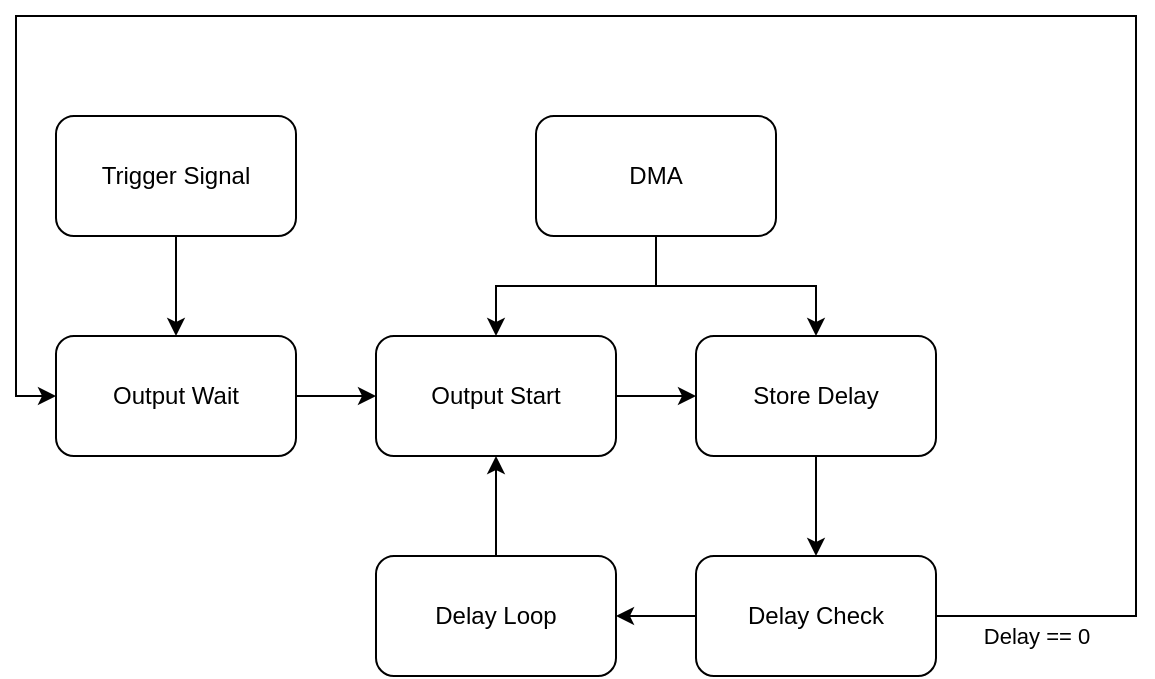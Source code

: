 <mxfile version="28.0.7">
  <diagram name="Page-1" id="51U3SxeLJDck-y0J5X7e">
    <mxGraphModel dx="900" dy="590" grid="0" gridSize="10" guides="1" tooltips="1" connect="1" arrows="1" fold="1" page="1" pageScale="1" pageWidth="850" pageHeight="1100" math="0" shadow="0">
      <root>
        <mxCell id="0" />
        <mxCell id="1" parent="0" />
        <mxCell id="WaS1l_etVZVV-1lpU_67-5" style="edgeStyle=orthogonalEdgeStyle;rounded=0;orthogonalLoop=1;jettySize=auto;html=1;entryX=0.5;entryY=0;entryDx=0;entryDy=0;" edge="1" parent="1" source="WaS1l_etVZVV-1lpU_67-2" target="WaS1l_etVZVV-1lpU_67-3">
          <mxGeometry relative="1" as="geometry" />
        </mxCell>
        <mxCell id="WaS1l_etVZVV-1lpU_67-2" value="Trigger Signal" style="rounded=1;whiteSpace=wrap;html=1;" vertex="1" parent="1">
          <mxGeometry x="160" y="110" width="120" height="60" as="geometry" />
        </mxCell>
        <mxCell id="WaS1l_etVZVV-1lpU_67-7" style="edgeStyle=orthogonalEdgeStyle;rounded=0;orthogonalLoop=1;jettySize=auto;html=1;entryX=0;entryY=0.5;entryDx=0;entryDy=0;" edge="1" parent="1" source="WaS1l_etVZVV-1lpU_67-3" target="WaS1l_etVZVV-1lpU_67-6">
          <mxGeometry relative="1" as="geometry">
            <mxPoint x="310" y="250" as="targetPoint" />
          </mxGeometry>
        </mxCell>
        <mxCell id="WaS1l_etVZVV-1lpU_67-3" value="Output Wait" style="rounded=1;whiteSpace=wrap;html=1;" vertex="1" parent="1">
          <mxGeometry x="160" y="220" width="120" height="60" as="geometry" />
        </mxCell>
        <mxCell id="WaS1l_etVZVV-1lpU_67-8" style="edgeStyle=orthogonalEdgeStyle;rounded=0;orthogonalLoop=1;jettySize=auto;html=1;entryX=0.5;entryY=0;entryDx=0;entryDy=0;" edge="1" parent="1" source="WaS1l_etVZVV-1lpU_67-4" target="WaS1l_etVZVV-1lpU_67-6">
          <mxGeometry relative="1" as="geometry" />
        </mxCell>
        <mxCell id="WaS1l_etVZVV-1lpU_67-10" style="edgeStyle=orthogonalEdgeStyle;rounded=0;orthogonalLoop=1;jettySize=auto;html=1;entryX=0.5;entryY=0;entryDx=0;entryDy=0;" edge="1" parent="1" source="WaS1l_etVZVV-1lpU_67-4" target="WaS1l_etVZVV-1lpU_67-9">
          <mxGeometry relative="1" as="geometry" />
        </mxCell>
        <mxCell id="WaS1l_etVZVV-1lpU_67-4" value="DMA" style="rounded=1;whiteSpace=wrap;html=1;" vertex="1" parent="1">
          <mxGeometry x="400" y="110" width="120" height="60" as="geometry" />
        </mxCell>
        <mxCell id="WaS1l_etVZVV-1lpU_67-11" style="edgeStyle=orthogonalEdgeStyle;rounded=0;orthogonalLoop=1;jettySize=auto;html=1;entryX=0;entryY=0.5;entryDx=0;entryDy=0;" edge="1" parent="1" source="WaS1l_etVZVV-1lpU_67-6" target="WaS1l_etVZVV-1lpU_67-9">
          <mxGeometry relative="1" as="geometry" />
        </mxCell>
        <mxCell id="WaS1l_etVZVV-1lpU_67-6" value="Output Start" style="rounded=1;whiteSpace=wrap;html=1;" vertex="1" parent="1">
          <mxGeometry x="320" y="220" width="120" height="60" as="geometry" />
        </mxCell>
        <mxCell id="WaS1l_etVZVV-1lpU_67-13" style="edgeStyle=orthogonalEdgeStyle;rounded=0;orthogonalLoop=1;jettySize=auto;html=1;entryX=0.5;entryY=0;entryDx=0;entryDy=0;" edge="1" parent="1" source="WaS1l_etVZVV-1lpU_67-9" target="WaS1l_etVZVV-1lpU_67-12">
          <mxGeometry relative="1" as="geometry" />
        </mxCell>
        <mxCell id="WaS1l_etVZVV-1lpU_67-9" value="Store Delay" style="rounded=1;whiteSpace=wrap;html=1;" vertex="1" parent="1">
          <mxGeometry x="480" y="220" width="120" height="60" as="geometry" />
        </mxCell>
        <mxCell id="WaS1l_etVZVV-1lpU_67-14" style="edgeStyle=orthogonalEdgeStyle;rounded=0;orthogonalLoop=1;jettySize=auto;html=1;entryX=0;entryY=0.5;entryDx=0;entryDy=0;" edge="1" parent="1" source="WaS1l_etVZVV-1lpU_67-12" target="WaS1l_etVZVV-1lpU_67-3">
          <mxGeometry relative="1" as="geometry">
            <Array as="points">
              <mxPoint x="700" y="60" />
              <mxPoint x="140" y="60" />
              <mxPoint x="140" y="250" />
            </Array>
          </mxGeometry>
        </mxCell>
        <mxCell id="WaS1l_etVZVV-1lpU_67-15" value="Delay == 0" style="edgeLabel;html=1;align=center;verticalAlign=middle;resizable=0;points=[];" vertex="1" connectable="0" parent="WaS1l_etVZVV-1lpU_67-14">
          <mxGeometry x="-0.859" y="1" relative="1" as="geometry">
            <mxPoint x="-33" y="11" as="offset" />
          </mxGeometry>
        </mxCell>
        <mxCell id="WaS1l_etVZVV-1lpU_67-17" style="edgeStyle=orthogonalEdgeStyle;rounded=0;orthogonalLoop=1;jettySize=auto;html=1;" edge="1" parent="1" source="WaS1l_etVZVV-1lpU_67-12" target="WaS1l_etVZVV-1lpU_67-16">
          <mxGeometry relative="1" as="geometry" />
        </mxCell>
        <mxCell id="WaS1l_etVZVV-1lpU_67-12" value="Delay Check" style="rounded=1;whiteSpace=wrap;html=1;" vertex="1" parent="1">
          <mxGeometry x="480" y="330" width="120" height="60" as="geometry" />
        </mxCell>
        <mxCell id="WaS1l_etVZVV-1lpU_67-18" style="edgeStyle=orthogonalEdgeStyle;rounded=0;orthogonalLoop=1;jettySize=auto;html=1;" edge="1" parent="1" source="WaS1l_etVZVV-1lpU_67-16" target="WaS1l_etVZVV-1lpU_67-6">
          <mxGeometry relative="1" as="geometry" />
        </mxCell>
        <mxCell id="WaS1l_etVZVV-1lpU_67-16" value="Delay Loop" style="rounded=1;whiteSpace=wrap;html=1;" vertex="1" parent="1">
          <mxGeometry x="320" y="330" width="120" height="60" as="geometry" />
        </mxCell>
      </root>
    </mxGraphModel>
  </diagram>
</mxfile>
